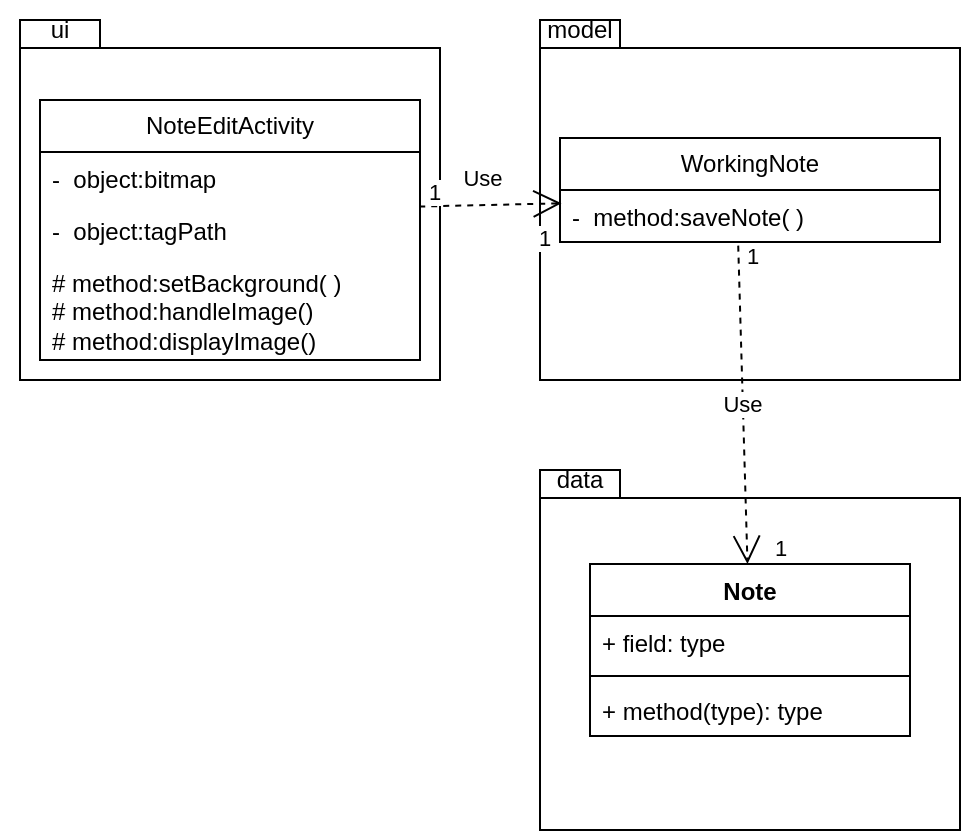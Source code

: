<mxfile version="22.1.4" type="device">
  <diagram id="C5RBs43oDa-KdzZeNtuy" name="Page-1">
    <mxGraphModel dx="1075" dy="480" grid="1" gridSize="10" guides="1" tooltips="1" connect="1" arrows="1" fold="1" page="1" pageScale="1" pageWidth="827" pageHeight="1169" math="0" shadow="0">
      <root>
        <mxCell id="WIyWlLk6GJQsqaUBKTNV-0" />
        <mxCell id="WIyWlLk6GJQsqaUBKTNV-1" parent="WIyWlLk6GJQsqaUBKTNV-0" />
        <mxCell id="Kyp6OlGJLda43gDxrAZN-42" value="" style="group" parent="WIyWlLk6GJQsqaUBKTNV-1" vertex="1" connectable="0">
          <mxGeometry x="380" y="395" width="220" height="190" as="geometry" />
        </mxCell>
        <mxCell id="Kyp6OlGJLda43gDxrAZN-43" value="" style="shape=folder;fontStyle=1;spacingTop=10;tabWidth=40;tabHeight=14;tabPosition=left;html=1;whiteSpace=wrap;" parent="Kyp6OlGJLda43gDxrAZN-42" vertex="1">
          <mxGeometry x="10" y="10" width="210" height="180" as="geometry" />
        </mxCell>
        <mxCell id="Kyp6OlGJLda43gDxrAZN-44" value="data" style="text;strokeColor=none;align=center;fillColor=none;html=1;verticalAlign=middle;whiteSpace=wrap;rounded=0;" parent="Kyp6OlGJLda43gDxrAZN-42" vertex="1">
          <mxGeometry width="60" height="30" as="geometry" />
        </mxCell>
        <mxCell id="Kyp6OlGJLda43gDxrAZN-27" value="Note" style="swimlane;fontStyle=1;align=center;verticalAlign=top;childLayout=stackLayout;horizontal=1;startSize=26;horizontalStack=0;resizeParent=1;resizeParentMax=0;resizeLast=0;collapsible=1;marginBottom=0;whiteSpace=wrap;html=1;" parent="Kyp6OlGJLda43gDxrAZN-42" vertex="1">
          <mxGeometry x="35" y="57" width="160" height="86" as="geometry" />
        </mxCell>
        <mxCell id="Kyp6OlGJLda43gDxrAZN-28" value="+ field: type" style="text;strokeColor=none;fillColor=none;align=left;verticalAlign=top;spacingLeft=4;spacingRight=4;overflow=hidden;rotatable=0;points=[[0,0.5],[1,0.5]];portConstraint=eastwest;whiteSpace=wrap;html=1;" parent="Kyp6OlGJLda43gDxrAZN-27" vertex="1">
          <mxGeometry y="26" width="160" height="26" as="geometry" />
        </mxCell>
        <mxCell id="Kyp6OlGJLda43gDxrAZN-29" value="" style="line;strokeWidth=1;fillColor=none;align=left;verticalAlign=middle;spacingTop=-1;spacingLeft=3;spacingRight=3;rotatable=0;labelPosition=right;points=[];portConstraint=eastwest;strokeColor=inherit;" parent="Kyp6OlGJLda43gDxrAZN-27" vertex="1">
          <mxGeometry y="52" width="160" height="8" as="geometry" />
        </mxCell>
        <mxCell id="Kyp6OlGJLda43gDxrAZN-30" value="+ method(type): type" style="text;strokeColor=none;fillColor=none;align=left;verticalAlign=top;spacingLeft=4;spacingRight=4;overflow=hidden;rotatable=0;points=[[0,0.5],[1,0.5]];portConstraint=eastwest;whiteSpace=wrap;html=1;" parent="Kyp6OlGJLda43gDxrAZN-27" vertex="1">
          <mxGeometry y="60" width="160" height="26" as="geometry" />
        </mxCell>
        <mxCell id="Kyp6OlGJLda43gDxrAZN-34" value="" style="group" parent="WIyWlLk6GJQsqaUBKTNV-1" vertex="1" connectable="0">
          <mxGeometry x="380" y="170" width="220" height="190" as="geometry" />
        </mxCell>
        <mxCell id="Kyp6OlGJLda43gDxrAZN-35" value="" style="shape=folder;fontStyle=1;spacingTop=10;tabWidth=40;tabHeight=14;tabPosition=left;html=1;whiteSpace=wrap;" parent="Kyp6OlGJLda43gDxrAZN-34" vertex="1">
          <mxGeometry x="10" y="10" width="210" height="180" as="geometry" />
        </mxCell>
        <mxCell id="Kyp6OlGJLda43gDxrAZN-36" value="model" style="text;strokeColor=none;align=center;fillColor=none;html=1;verticalAlign=middle;whiteSpace=wrap;rounded=0;" parent="Kyp6OlGJLda43gDxrAZN-34" vertex="1">
          <mxGeometry width="60" height="30" as="geometry" />
        </mxCell>
        <mxCell id="Kyp6OlGJLda43gDxrAZN-16" value="WorkingNote" style="swimlane;fontStyle=0;childLayout=stackLayout;horizontal=1;startSize=26;fillColor=none;horizontalStack=0;resizeParent=1;resizeParentMax=0;resizeLast=0;collapsible=1;marginBottom=0;whiteSpace=wrap;html=1;" parent="Kyp6OlGJLda43gDxrAZN-34" vertex="1">
          <mxGeometry x="20" y="69" width="190" height="52" as="geometry">
            <mxRectangle x="130" y="220" width="120" height="30" as="alternateBounds" />
          </mxGeometry>
        </mxCell>
        <mxCell id="Kyp6OlGJLda43gDxrAZN-17" value="-&amp;nbsp; method:saveNote( )" style="text;strokeColor=none;fillColor=none;align=left;verticalAlign=top;spacingLeft=4;spacingRight=4;overflow=hidden;rotatable=0;points=[[0,0.5],[1,0.5]];portConstraint=eastwest;whiteSpace=wrap;html=1;" parent="Kyp6OlGJLda43gDxrAZN-16" vertex="1">
          <mxGeometry y="26" width="190" height="26" as="geometry" />
        </mxCell>
        <mxCell id="Kyp6OlGJLda43gDxrAZN-33" value="" style="group" parent="WIyWlLk6GJQsqaUBKTNV-1" vertex="1" connectable="0">
          <mxGeometry x="120" y="170" width="220" height="190" as="geometry" />
        </mxCell>
        <mxCell id="Kyp6OlGJLda43gDxrAZN-31" value="" style="shape=folder;fontStyle=1;spacingTop=10;tabWidth=40;tabHeight=14;tabPosition=left;html=1;whiteSpace=wrap;" parent="Kyp6OlGJLda43gDxrAZN-33" vertex="1">
          <mxGeometry x="10" y="10" width="210" height="180" as="geometry" />
        </mxCell>
        <mxCell id="Kyp6OlGJLda43gDxrAZN-32" value="ui" style="text;strokeColor=none;align=center;fillColor=none;html=1;verticalAlign=middle;whiteSpace=wrap;rounded=0;" parent="Kyp6OlGJLda43gDxrAZN-33" vertex="1">
          <mxGeometry width="60" height="30" as="geometry" />
        </mxCell>
        <mxCell id="Kyp6OlGJLda43gDxrAZN-4" value="NoteEditActivity" style="swimlane;fontStyle=0;childLayout=stackLayout;horizontal=1;startSize=26;fillColor=none;horizontalStack=0;resizeParent=1;resizeParentMax=0;resizeLast=0;collapsible=1;marginBottom=0;whiteSpace=wrap;html=1;" parent="WIyWlLk6GJQsqaUBKTNV-1" vertex="1">
          <mxGeometry x="140" y="220" width="190" height="130" as="geometry">
            <mxRectangle x="130" y="220" width="120" height="30" as="alternateBounds" />
          </mxGeometry>
        </mxCell>
        <mxCell id="Kyp6OlGJLda43gDxrAZN-5" value="-&amp;nbsp; object:bitmap&amp;nbsp;" style="text;strokeColor=none;fillColor=none;align=left;verticalAlign=top;spacingLeft=4;spacingRight=4;overflow=hidden;rotatable=0;points=[[0,0.5],[1,0.5]];portConstraint=eastwest;whiteSpace=wrap;html=1;" parent="Kyp6OlGJLda43gDxrAZN-4" vertex="1">
          <mxGeometry y="26" width="190" height="26" as="geometry" />
        </mxCell>
        <mxCell id="Kyp6OlGJLda43gDxrAZN-6" value="-&amp;nbsp; object:tagPath" style="text;strokeColor=none;fillColor=none;align=left;verticalAlign=top;spacingLeft=4;spacingRight=4;overflow=hidden;rotatable=0;points=[[0,0.5],[1,0.5]];portConstraint=eastwest;whiteSpace=wrap;html=1;" parent="Kyp6OlGJLda43gDxrAZN-4" vertex="1">
          <mxGeometry y="52" width="190" height="26" as="geometry" />
        </mxCell>
        <mxCell id="Kyp6OlGJLda43gDxrAZN-7" value="# method:setBackground( )&lt;br&gt;# method:handleImage()&lt;br&gt;# method:displayImage()" style="text;strokeColor=none;fillColor=none;align=left;verticalAlign=top;spacingLeft=4;spacingRight=4;overflow=hidden;rotatable=0;points=[[0,0.5],[1,0.5]];portConstraint=eastwest;whiteSpace=wrap;html=1;" parent="Kyp6OlGJLda43gDxrAZN-4" vertex="1">
          <mxGeometry y="78" width="190" height="52" as="geometry" />
        </mxCell>
        <mxCell id="Kyp6OlGJLda43gDxrAZN-22" value="Use" style="endArrow=open;endSize=12;dashed=1;html=1;rounded=0;exitX=0.998;exitY=1.049;exitDx=0;exitDy=0;exitPerimeter=0;entryX=0.004;entryY=0.256;entryDx=0;entryDy=0;entryPerimeter=0;" parent="WIyWlLk6GJQsqaUBKTNV-1" source="Kyp6OlGJLda43gDxrAZN-5" target="Kyp6OlGJLda43gDxrAZN-17" edge="1">
          <mxGeometry x="-0.106" y="14" width="160" relative="1" as="geometry">
            <mxPoint x="340" y="250" as="sourcePoint" />
            <mxPoint x="400" y="270" as="targetPoint" />
            <mxPoint as="offset" />
          </mxGeometry>
        </mxCell>
        <mxCell id="Kyp6OlGJLda43gDxrAZN-23" value="1" style="edgeLabel;html=1;align=center;verticalAlign=middle;resizable=0;points=[];" parent="Kyp6OlGJLda43gDxrAZN-22" vertex="1" connectable="0">
          <mxGeometry x="-0.798" relative="1" as="geometry">
            <mxPoint y="-7" as="offset" />
          </mxGeometry>
        </mxCell>
        <mxCell id="Kyp6OlGJLda43gDxrAZN-24" value="1" style="edgeLabel;html=1;align=center;verticalAlign=middle;resizable=0;points=[];" parent="Kyp6OlGJLda43gDxrAZN-22" vertex="1" connectable="0">
          <mxGeometry x="0.79" y="2" relative="1" as="geometry">
            <mxPoint x="-1" y="19" as="offset" />
          </mxGeometry>
        </mxCell>
        <mxCell id="Kyp6OlGJLda43gDxrAZN-47" value="Use" style="endArrow=open;endSize=12;dashed=1;html=1;rounded=0;exitX=0.469;exitY=1.07;exitDx=0;exitDy=0;exitPerimeter=0;" parent="WIyWlLk6GJQsqaUBKTNV-1" source="Kyp6OlGJLda43gDxrAZN-17" target="Kyp6OlGJLda43gDxrAZN-27" edge="1">
          <mxGeometry width="160" relative="1" as="geometry">
            <mxPoint x="480" y="310" as="sourcePoint" />
            <mxPoint x="640" y="310" as="targetPoint" />
          </mxGeometry>
        </mxCell>
        <mxCell id="Kyp6OlGJLda43gDxrAZN-48" value="1" style="edgeLabel;html=1;align=center;verticalAlign=middle;resizable=0;points=[];" parent="Kyp6OlGJLda43gDxrAZN-47" vertex="1" connectable="0">
          <mxGeometry x="-0.928" y="1" relative="1" as="geometry">
            <mxPoint x="5" y="-1" as="offset" />
          </mxGeometry>
        </mxCell>
        <mxCell id="Kyp6OlGJLda43gDxrAZN-49" value="1" style="edgeLabel;html=1;align=center;verticalAlign=middle;resizable=0;points=[];" parent="Kyp6OlGJLda43gDxrAZN-47" vertex="1" connectable="0">
          <mxGeometry x="0.902" y="6" relative="1" as="geometry">
            <mxPoint x="10" as="offset" />
          </mxGeometry>
        </mxCell>
      </root>
    </mxGraphModel>
  </diagram>
</mxfile>
